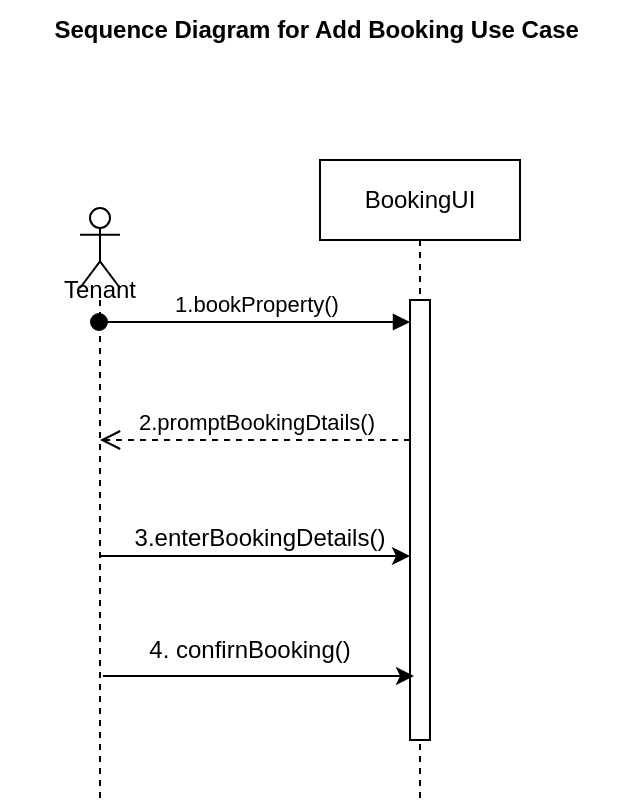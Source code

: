 <mxfile version="26.1.0">
  <diagram name="Page-1" id="2YBvvXClWsGukQMizWep">
    <mxGraphModel dx="954" dy="639" grid="1" gridSize="10" guides="1" tooltips="1" connect="1" arrows="1" fold="1" page="1" pageScale="1" pageWidth="850" pageHeight="1100" math="0" shadow="0">
      <root>
        <mxCell id="0" />
        <mxCell id="1" parent="0" />
        <mxCell id="aM9ryv3xv72pqoxQDRHE-1" value="BookingUI" style="shape=umlLifeline;perimeter=lifelinePerimeter;whiteSpace=wrap;html=1;container=0;dropTarget=0;collapsible=0;recursiveResize=0;outlineConnect=0;portConstraint=eastwest;newEdgeStyle={&quot;edgeStyle&quot;:&quot;elbowEdgeStyle&quot;,&quot;elbow&quot;:&quot;vertical&quot;,&quot;curved&quot;:0,&quot;rounded&quot;:0};" parent="1" vertex="1">
          <mxGeometry x="200" y="160" width="100" height="320" as="geometry" />
        </mxCell>
        <mxCell id="kn3cGLpq9XNQ-297oNUr-6" style="edgeStyle=elbowEdgeStyle;rounded=0;orthogonalLoop=1;jettySize=auto;html=1;elbow=vertical;curved=0;" edge="1" parent="aM9ryv3xv72pqoxQDRHE-1" source="aM9ryv3xv72pqoxQDRHE-2" target="aM9ryv3xv72pqoxQDRHE-1">
          <mxGeometry relative="1" as="geometry" />
        </mxCell>
        <mxCell id="aM9ryv3xv72pqoxQDRHE-2" value="" style="html=1;points=[];perimeter=orthogonalPerimeter;outlineConnect=0;targetShapes=umlLifeline;portConstraint=eastwest;newEdgeStyle={&quot;edgeStyle&quot;:&quot;elbowEdgeStyle&quot;,&quot;elbow&quot;:&quot;vertical&quot;,&quot;curved&quot;:0,&quot;rounded&quot;:0};" parent="aM9ryv3xv72pqoxQDRHE-1" vertex="1">
          <mxGeometry x="45" y="70" width="10" height="220" as="geometry" />
        </mxCell>
        <mxCell id="kn3cGLpq9XNQ-297oNUr-1" value="&lt;b&gt;Sequence Diagram for Add Booking Use Case&amp;nbsp;&lt;/b&gt;" style="text;html=1;align=center;verticalAlign=middle;whiteSpace=wrap;rounded=0;" vertex="1" parent="1">
          <mxGeometry x="40" y="80" width="320" height="30" as="geometry" />
        </mxCell>
        <mxCell id="kn3cGLpq9XNQ-297oNUr-9" value="" style="shape=umlLifeline;perimeter=lifelinePerimeter;whiteSpace=wrap;html=1;container=1;dropTarget=0;collapsible=0;recursiveResize=0;outlineConnect=0;portConstraint=eastwest;newEdgeStyle={&quot;curved&quot;:0,&quot;rounded&quot;:0};participant=umlActor;" vertex="1" parent="1">
          <mxGeometry x="80" y="184" width="20" height="296" as="geometry" />
        </mxCell>
        <mxCell id="aM9ryv3xv72pqoxQDRHE-3" value="1.bookProperty()" style="html=1;verticalAlign=bottom;startArrow=oval;endArrow=block;startSize=8;edgeStyle=elbowEdgeStyle;elbow=vertical;curved=0;rounded=0;" parent="1" edge="1">
          <mxGeometry relative="1" as="geometry">
            <mxPoint x="89.5" y="241" as="sourcePoint" />
            <mxPoint x="245" y="241" as="targetPoint" />
          </mxGeometry>
        </mxCell>
        <mxCell id="kn3cGLpq9XNQ-297oNUr-10" value="Tenant" style="text;html=1;align=center;verticalAlign=middle;whiteSpace=wrap;rounded=0;" vertex="1" parent="1">
          <mxGeometry x="60" y="210" width="60" height="30" as="geometry" />
        </mxCell>
        <mxCell id="kn3cGLpq9XNQ-297oNUr-11" value="" style="endArrow=classic;html=1;rounded=0;" edge="1" parent="1">
          <mxGeometry width="50" height="50" relative="1" as="geometry">
            <mxPoint x="89.5" y="358" as="sourcePoint" />
            <mxPoint x="245" y="358" as="targetPoint" />
          </mxGeometry>
        </mxCell>
        <mxCell id="kn3cGLpq9XNQ-297oNUr-12" value="3.enterBookingDetails()" style="text;html=1;align=center;verticalAlign=middle;whiteSpace=wrap;rounded=0;" vertex="1" parent="1">
          <mxGeometry x="140" y="334" width="60" height="30" as="geometry" />
        </mxCell>
        <mxCell id="kn3cGLpq9XNQ-297oNUr-13" value="2.promptBookingDtails()" style="html=1;verticalAlign=bottom;endArrow=open;dashed=1;endSize=8;curved=0;rounded=0;" edge="1" parent="1" source="aM9ryv3xv72pqoxQDRHE-2">
          <mxGeometry relative="1" as="geometry">
            <mxPoint x="240" y="300" as="sourcePoint" />
            <mxPoint x="90" y="300" as="targetPoint" />
          </mxGeometry>
        </mxCell>
        <mxCell id="kn3cGLpq9XNQ-297oNUr-14" value="" style="endArrow=classic;html=1;rounded=0;" edge="1" parent="1">
          <mxGeometry width="50" height="50" relative="1" as="geometry">
            <mxPoint x="91.5" y="418" as="sourcePoint" />
            <mxPoint x="247" y="418" as="targetPoint" />
          </mxGeometry>
        </mxCell>
        <mxCell id="kn3cGLpq9XNQ-297oNUr-15" value="4. confirnBooking()" style="text;html=1;align=center;verticalAlign=middle;whiteSpace=wrap;rounded=0;" vertex="1" parent="1">
          <mxGeometry x="110" y="390" width="110" height="30" as="geometry" />
        </mxCell>
      </root>
    </mxGraphModel>
  </diagram>
</mxfile>
